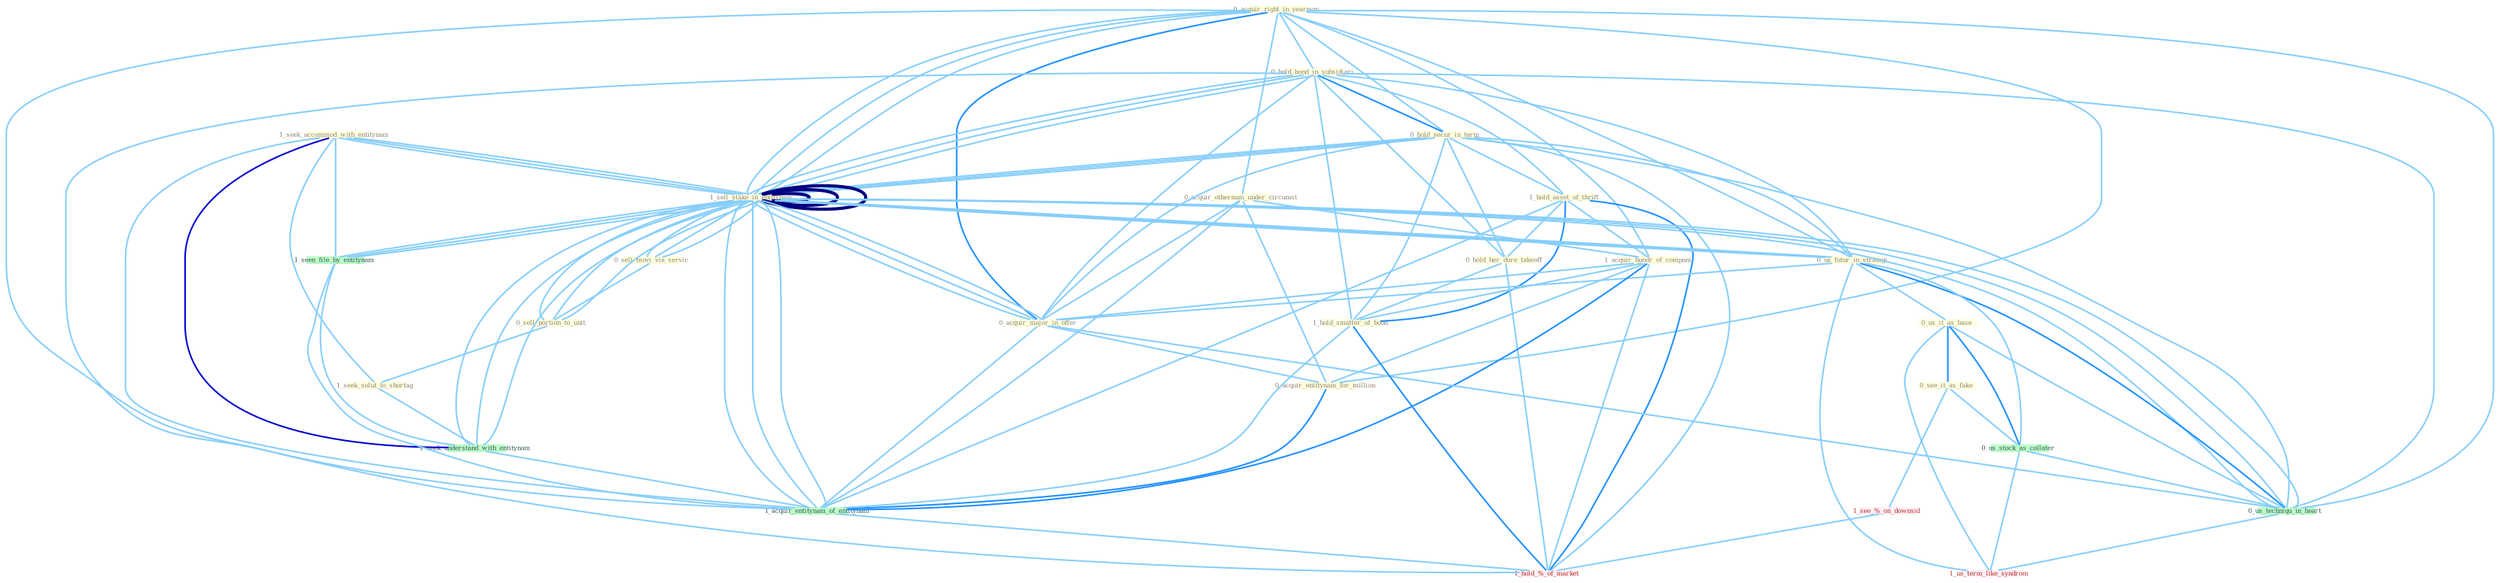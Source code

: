 Graph G{ 
    node
    [shape=polygon,style=filled,width=.5,height=.06,color="#BDFCC9",fixedsize=true,fontsize=4,
    fontcolor="#2f4f4f"];
    {node
    [color="#ffffe0", fontcolor="#8b7d6b"] "0_acquir_right_in_yearnum " "0_hold_bond_in_subsidiari " "0_hold_secur_in_term " "1_hold_asset_of_thrift " "1_seek_accommod_with_entitynam " "1_sell_stake_in_entitynam " "0_acquir_othernum_under_circumst " "1_sell_stake_in_entitynam " "1_sell_stake_in_entitynam " "0_sell_movi_via_servic " "0_sell_portion_to_unit " "0_us_futur_in_strategi " "0_us_it_as_base " "1_seek_solut_to_shortag " "0_hold_her_dure_takeoff " "1_acquir_hundr_of_compani " "0_acquir_major_in_offer " "0_acquir_entitynam_for_million " "1_hold_smatter_of_bond " "0_see_it_as_fake "}
{node [color="#fff0f5", fontcolor="#b22222"] "1_see_%_on_downsid " "1_us_term_like_syndrom " "1_hold_%_of_market "}
edge [color="#B0E2FF"];

	"0_acquir_right_in_yearnum " -- "0_hold_bond_in_subsidiari " [w="1", color="#87cefa" ];
	"0_acquir_right_in_yearnum " -- "0_hold_secur_in_term " [w="1", color="#87cefa" ];
	"0_acquir_right_in_yearnum " -- "1_sell_stake_in_entitynam " [w="1", color="#87cefa" ];
	"0_acquir_right_in_yearnum " -- "0_acquir_othernum_under_circumst " [w="1", color="#87cefa" ];
	"0_acquir_right_in_yearnum " -- "1_sell_stake_in_entitynam " [w="1", color="#87cefa" ];
	"0_acquir_right_in_yearnum " -- "1_sell_stake_in_entitynam " [w="1", color="#87cefa" ];
	"0_acquir_right_in_yearnum " -- "0_us_futur_in_strategi " [w="1", color="#87cefa" ];
	"0_acquir_right_in_yearnum " -- "1_acquir_hundr_of_compani " [w="1", color="#87cefa" ];
	"0_acquir_right_in_yearnum " -- "0_acquir_major_in_offer " [w="2", color="#1e90ff" , len=0.8];
	"0_acquir_right_in_yearnum " -- "0_acquir_entitynam_for_million " [w="1", color="#87cefa" ];
	"0_acquir_right_in_yearnum " -- "1_acquir_entitynam_of_entitynam " [w="1", color="#87cefa" ];
	"0_acquir_right_in_yearnum " -- "0_us_techniqu_in_heart " [w="1", color="#87cefa" ];
	"0_hold_bond_in_subsidiari " -- "0_hold_secur_in_term " [w="2", color="#1e90ff" , len=0.8];
	"0_hold_bond_in_subsidiari " -- "1_hold_asset_of_thrift " [w="1", color="#87cefa" ];
	"0_hold_bond_in_subsidiari " -- "1_sell_stake_in_entitynam " [w="1", color="#87cefa" ];
	"0_hold_bond_in_subsidiari " -- "1_sell_stake_in_entitynam " [w="1", color="#87cefa" ];
	"0_hold_bond_in_subsidiari " -- "1_sell_stake_in_entitynam " [w="1", color="#87cefa" ];
	"0_hold_bond_in_subsidiari " -- "0_us_futur_in_strategi " [w="1", color="#87cefa" ];
	"0_hold_bond_in_subsidiari " -- "0_hold_her_dure_takeoff " [w="1", color="#87cefa" ];
	"0_hold_bond_in_subsidiari " -- "0_acquir_major_in_offer " [w="1", color="#87cefa" ];
	"0_hold_bond_in_subsidiari " -- "1_hold_smatter_of_bond " [w="1", color="#87cefa" ];
	"0_hold_bond_in_subsidiari " -- "0_us_techniqu_in_heart " [w="1", color="#87cefa" ];
	"0_hold_bond_in_subsidiari " -- "1_hold_%_of_market " [w="1", color="#87cefa" ];
	"0_hold_secur_in_term " -- "1_hold_asset_of_thrift " [w="1", color="#87cefa" ];
	"0_hold_secur_in_term " -- "1_sell_stake_in_entitynam " [w="1", color="#87cefa" ];
	"0_hold_secur_in_term " -- "1_sell_stake_in_entitynam " [w="1", color="#87cefa" ];
	"0_hold_secur_in_term " -- "1_sell_stake_in_entitynam " [w="1", color="#87cefa" ];
	"0_hold_secur_in_term " -- "0_us_futur_in_strategi " [w="1", color="#87cefa" ];
	"0_hold_secur_in_term " -- "0_hold_her_dure_takeoff " [w="1", color="#87cefa" ];
	"0_hold_secur_in_term " -- "0_acquir_major_in_offer " [w="1", color="#87cefa" ];
	"0_hold_secur_in_term " -- "1_hold_smatter_of_bond " [w="1", color="#87cefa" ];
	"0_hold_secur_in_term " -- "0_us_techniqu_in_heart " [w="1", color="#87cefa" ];
	"0_hold_secur_in_term " -- "1_hold_%_of_market " [w="1", color="#87cefa" ];
	"1_hold_asset_of_thrift " -- "0_hold_her_dure_takeoff " [w="1", color="#87cefa" ];
	"1_hold_asset_of_thrift " -- "1_acquir_hundr_of_compani " [w="1", color="#87cefa" ];
	"1_hold_asset_of_thrift " -- "1_hold_smatter_of_bond " [w="2", color="#1e90ff" , len=0.8];
	"1_hold_asset_of_thrift " -- "1_acquir_entitynam_of_entitynam " [w="1", color="#87cefa" ];
	"1_hold_asset_of_thrift " -- "1_hold_%_of_market " [w="2", color="#1e90ff" , len=0.8];
	"1_seek_accommod_with_entitynam " -- "1_sell_stake_in_entitynam " [w="1", color="#87cefa" ];
	"1_seek_accommod_with_entitynam " -- "1_sell_stake_in_entitynam " [w="1", color="#87cefa" ];
	"1_seek_accommod_with_entitynam " -- "1_sell_stake_in_entitynam " [w="1", color="#87cefa" ];
	"1_seek_accommod_with_entitynam " -- "1_seek_solut_to_shortag " [w="1", color="#87cefa" ];
	"1_seek_accommod_with_entitynam " -- "1_seen_file_by_entitynam " [w="1", color="#87cefa" ];
	"1_seek_accommod_with_entitynam " -- "1_seek_understand_with_entitynam " [w="3", color="#0000cd" , len=0.6];
	"1_seek_accommod_with_entitynam " -- "1_acquir_entitynam_of_entitynam " [w="1", color="#87cefa" ];
	"1_sell_stake_in_entitynam " -- "1_sell_stake_in_entitynam " [w="4", style=bold, color="#000080", len=0.4];
	"1_sell_stake_in_entitynam " -- "1_sell_stake_in_entitynam " [w="4", style=bold, color="#000080", len=0.4];
	"1_sell_stake_in_entitynam " -- "0_sell_movi_via_servic " [w="1", color="#87cefa" ];
	"1_sell_stake_in_entitynam " -- "0_sell_portion_to_unit " [w="1", color="#87cefa" ];
	"1_sell_stake_in_entitynam " -- "0_us_futur_in_strategi " [w="1", color="#87cefa" ];
	"1_sell_stake_in_entitynam " -- "0_acquir_major_in_offer " [w="1", color="#87cefa" ];
	"1_sell_stake_in_entitynam " -- "1_seen_file_by_entitynam " [w="1", color="#87cefa" ];
	"1_sell_stake_in_entitynam " -- "1_seek_understand_with_entitynam " [w="1", color="#87cefa" ];
	"1_sell_stake_in_entitynam " -- "1_acquir_entitynam_of_entitynam " [w="1", color="#87cefa" ];
	"1_sell_stake_in_entitynam " -- "0_us_techniqu_in_heart " [w="1", color="#87cefa" ];
	"0_acquir_othernum_under_circumst " -- "1_acquir_hundr_of_compani " [w="1", color="#87cefa" ];
	"0_acquir_othernum_under_circumst " -- "0_acquir_major_in_offer " [w="1", color="#87cefa" ];
	"0_acquir_othernum_under_circumst " -- "0_acquir_entitynam_for_million " [w="1", color="#87cefa" ];
	"0_acquir_othernum_under_circumst " -- "1_acquir_entitynam_of_entitynam " [w="1", color="#87cefa" ];
	"1_sell_stake_in_entitynam " -- "1_sell_stake_in_entitynam " [w="4", style=bold, color="#000080", len=0.4];
	"1_sell_stake_in_entitynam " -- "0_sell_movi_via_servic " [w="1", color="#87cefa" ];
	"1_sell_stake_in_entitynam " -- "0_sell_portion_to_unit " [w="1", color="#87cefa" ];
	"1_sell_stake_in_entitynam " -- "0_us_futur_in_strategi " [w="1", color="#87cefa" ];
	"1_sell_stake_in_entitynam " -- "0_acquir_major_in_offer " [w="1", color="#87cefa" ];
	"1_sell_stake_in_entitynam " -- "1_seen_file_by_entitynam " [w="1", color="#87cefa" ];
	"1_sell_stake_in_entitynam " -- "1_seek_understand_with_entitynam " [w="1", color="#87cefa" ];
	"1_sell_stake_in_entitynam " -- "1_acquir_entitynam_of_entitynam " [w="1", color="#87cefa" ];
	"1_sell_stake_in_entitynam " -- "0_us_techniqu_in_heart " [w="1", color="#87cefa" ];
	"1_sell_stake_in_entitynam " -- "0_sell_movi_via_servic " [w="1", color="#87cefa" ];
	"1_sell_stake_in_entitynam " -- "0_sell_portion_to_unit " [w="1", color="#87cefa" ];
	"1_sell_stake_in_entitynam " -- "0_us_futur_in_strategi " [w="1", color="#87cefa" ];
	"1_sell_stake_in_entitynam " -- "0_acquir_major_in_offer " [w="1", color="#87cefa" ];
	"1_sell_stake_in_entitynam " -- "1_seen_file_by_entitynam " [w="1", color="#87cefa" ];
	"1_sell_stake_in_entitynam " -- "1_seek_understand_with_entitynam " [w="1", color="#87cefa" ];
	"1_sell_stake_in_entitynam " -- "1_acquir_entitynam_of_entitynam " [w="1", color="#87cefa" ];
	"1_sell_stake_in_entitynam " -- "0_us_techniqu_in_heart " [w="1", color="#87cefa" ];
	"0_sell_movi_via_servic " -- "0_sell_portion_to_unit " [w="1", color="#87cefa" ];
	"0_sell_portion_to_unit " -- "1_seek_solut_to_shortag " [w="1", color="#87cefa" ];
	"0_us_futur_in_strategi " -- "0_us_it_as_base " [w="1", color="#87cefa" ];
	"0_us_futur_in_strategi " -- "0_acquir_major_in_offer " [w="1", color="#87cefa" ];
	"0_us_futur_in_strategi " -- "0_us_stock_as_collater " [w="1", color="#87cefa" ];
	"0_us_futur_in_strategi " -- "0_us_techniqu_in_heart " [w="2", color="#1e90ff" , len=0.8];
	"0_us_futur_in_strategi " -- "1_us_term_like_syndrom " [w="1", color="#87cefa" ];
	"0_us_it_as_base " -- "0_see_it_as_fake " [w="2", color="#1e90ff" , len=0.8];
	"0_us_it_as_base " -- "0_us_stock_as_collater " [w="2", color="#1e90ff" , len=0.8];
	"0_us_it_as_base " -- "0_us_techniqu_in_heart " [w="1", color="#87cefa" ];
	"0_us_it_as_base " -- "1_us_term_like_syndrom " [w="1", color="#87cefa" ];
	"1_seek_solut_to_shortag " -- "1_seek_understand_with_entitynam " [w="1", color="#87cefa" ];
	"0_hold_her_dure_takeoff " -- "1_hold_smatter_of_bond " [w="1", color="#87cefa" ];
	"0_hold_her_dure_takeoff " -- "1_hold_%_of_market " [w="1", color="#87cefa" ];
	"1_acquir_hundr_of_compani " -- "0_acquir_major_in_offer " [w="1", color="#87cefa" ];
	"1_acquir_hundr_of_compani " -- "0_acquir_entitynam_for_million " [w="1", color="#87cefa" ];
	"1_acquir_hundr_of_compani " -- "1_hold_smatter_of_bond " [w="1", color="#87cefa" ];
	"1_acquir_hundr_of_compani " -- "1_acquir_entitynam_of_entitynam " [w="2", color="#1e90ff" , len=0.8];
	"1_acquir_hundr_of_compani " -- "1_hold_%_of_market " [w="1", color="#87cefa" ];
	"0_acquir_major_in_offer " -- "0_acquir_entitynam_for_million " [w="1", color="#87cefa" ];
	"0_acquir_major_in_offer " -- "1_acquir_entitynam_of_entitynam " [w="1", color="#87cefa" ];
	"0_acquir_major_in_offer " -- "0_us_techniqu_in_heart " [w="1", color="#87cefa" ];
	"0_acquir_entitynam_for_million " -- "1_acquir_entitynam_of_entitynam " [w="2", color="#1e90ff" , len=0.8];
	"1_hold_smatter_of_bond " -- "1_acquir_entitynam_of_entitynam " [w="1", color="#87cefa" ];
	"1_hold_smatter_of_bond " -- "1_hold_%_of_market " [w="2", color="#1e90ff" , len=0.8];
	"0_see_it_as_fake " -- "0_us_stock_as_collater " [w="1", color="#87cefa" ];
	"0_see_it_as_fake " -- "1_see_%_on_downsid " [w="1", color="#87cefa" ];
	"1_seen_file_by_entitynam " -- "1_seek_understand_with_entitynam " [w="1", color="#87cefa" ];
	"1_seen_file_by_entitynam " -- "1_acquir_entitynam_of_entitynam " [w="1", color="#87cefa" ];
	"0_us_stock_as_collater " -- "0_us_techniqu_in_heart " [w="1", color="#87cefa" ];
	"0_us_stock_as_collater " -- "1_us_term_like_syndrom " [w="1", color="#87cefa" ];
	"1_seek_understand_with_entitynam " -- "1_acquir_entitynam_of_entitynam " [w="1", color="#87cefa" ];
	"1_acquir_entitynam_of_entitynam " -- "1_hold_%_of_market " [w="1", color="#87cefa" ];
	"0_us_techniqu_in_heart " -- "1_us_term_like_syndrom " [w="1", color="#87cefa" ];
	"1_see_%_on_downsid " -- "1_hold_%_of_market " [w="1", color="#87cefa" ];
}